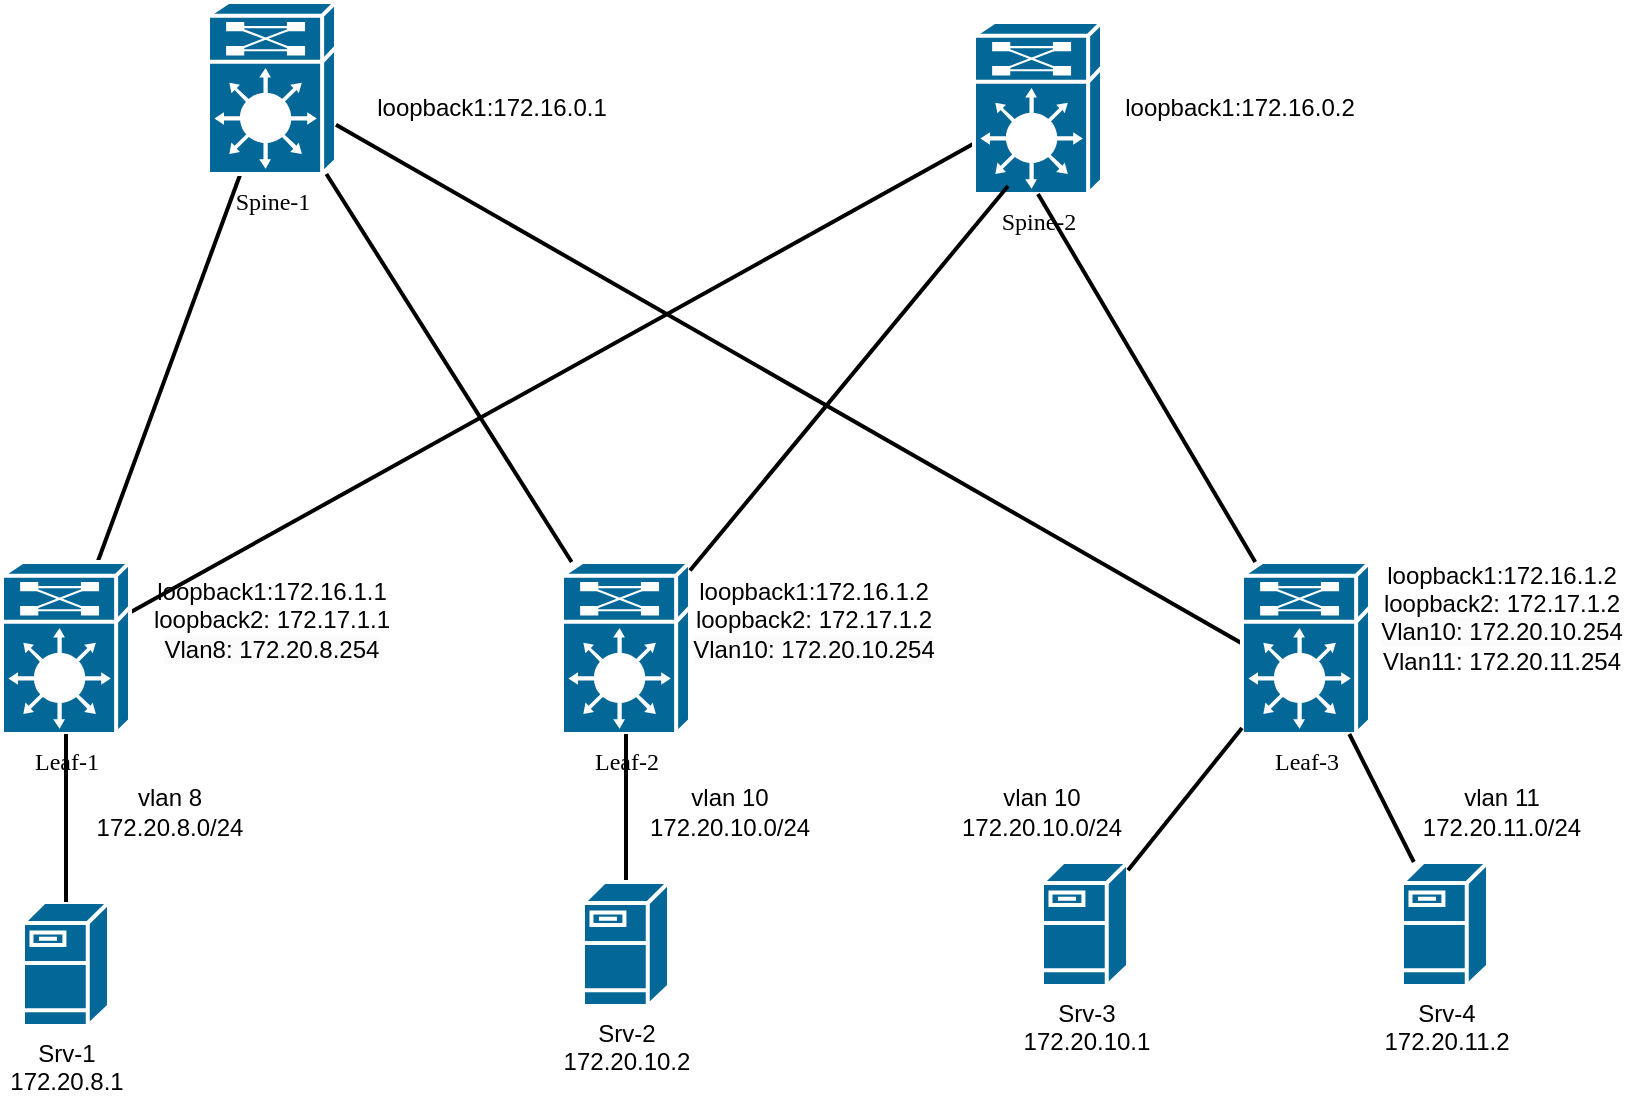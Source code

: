 <mxfile version="25.0.2">
  <diagram name="Page-1" id="c37626ed-c26b-45fb-9056-f9ebc6bb27b6">
    <mxGraphModel dx="1416" dy="946" grid="1" gridSize="10" guides="1" tooltips="1" connect="1" arrows="1" fold="1" page="1" pageScale="1" pageWidth="1100" pageHeight="850" background="none" math="0" shadow="0">
      <root>
        <mxCell id="0" />
        <mxCell id="1" parent="0" />
        <mxCell id="1c7a67bf8fd3230f-37" style="edgeStyle=none;html=1;labelBackgroundColor=none;startFill=0;endArrow=none;endFill=0;strokeWidth=2;fontFamily=Verdana;fontSize=12;" parent="1" source="1c7a67bf8fd3230f-1" target="1c7a67bf8fd3230f-5" edge="1">
          <mxGeometry relative="1" as="geometry" />
        </mxCell>
        <mxCell id="1c7a67bf8fd3230f-1" value="Spine-1" style="shape=mxgraph.cisco.misc.route_switch_processor;html=1;dashed=0;fillColor=#036897;strokeColor=#ffffff;strokeWidth=2;verticalLabelPosition=bottom;verticalAlign=top;rounded=1;shadow=0;comic=0;fontFamily=Verdana;fontSize=12;" parent="1" vertex="1">
          <mxGeometry x="683" y="260" width="64" height="86" as="geometry" />
        </mxCell>
        <mxCell id="1c7a67bf8fd3230f-38" style="edgeStyle=none;html=1;labelBackgroundColor=none;startFill=0;endArrow=none;endFill=0;strokeWidth=2;fontFamily=Verdana;fontSize=12;" parent="1" source="1c7a67bf8fd3230f-2" target="1c7a67bf8fd3230f-5" edge="1">
          <mxGeometry relative="1" as="geometry" />
        </mxCell>
        <mxCell id="1c7a67bf8fd3230f-2" value="Spine-2" style="shape=mxgraph.cisco.misc.route_switch_processor;html=1;dashed=0;fillColor=#036897;strokeColor=#ffffff;strokeWidth=2;verticalLabelPosition=bottom;verticalAlign=top;rounded=1;shadow=0;comic=0;fontFamily=Verdana;fontSize=12;" parent="1" vertex="1">
          <mxGeometry x="1066" y="270" width="64" height="86" as="geometry" />
        </mxCell>
        <mxCell id="1c7a67bf8fd3230f-39" style="edgeStyle=none;html=1;labelBackgroundColor=none;startFill=0;endArrow=none;endFill=0;strokeWidth=2;fontFamily=Verdana;fontSize=12;" parent="1" source="1c7a67bf8fd3230f-3" target="1c7a67bf8fd3230f-1" edge="1">
          <mxGeometry relative="1" as="geometry" />
        </mxCell>
        <mxCell id="1c7a67bf8fd3230f-3" value="Leaf-2" style="shape=mxgraph.cisco.misc.route_switch_processor;html=1;dashed=0;fillColor=#036897;strokeColor=#ffffff;strokeWidth=2;verticalLabelPosition=bottom;verticalAlign=top;rounded=1;shadow=0;comic=0;fontFamily=Verdana;fontSize=12;" parent="1" vertex="1">
          <mxGeometry x="860" y="540" width="64" height="86" as="geometry" />
        </mxCell>
        <mxCell id="1c7a67bf8fd3230f-40" style="edgeStyle=none;html=1;labelBackgroundColor=none;startFill=0;endArrow=none;endFill=0;strokeWidth=2;fontFamily=Verdana;fontSize=12;exitX=0.609;exitY=0.733;exitDx=0;exitDy=0;exitPerimeter=0;" parent="1" source="1c7a67bf8fd3230f-4" target="1c7a67bf8fd3230f-1" edge="1">
          <mxGeometry relative="1" as="geometry" />
        </mxCell>
        <mxCell id="1c7a67bf8fd3230f-4" value="Leaf-3" style="shape=mxgraph.cisco.misc.route_switch_processor;html=1;dashed=0;fillColor=#036897;strokeColor=#ffffff;strokeWidth=2;verticalLabelPosition=bottom;verticalAlign=top;rounded=1;shadow=0;comic=0;fontFamily=Verdana;fontSize=12;" parent="1" vertex="1">
          <mxGeometry x="1200" y="540" width="64" height="86" as="geometry" />
        </mxCell>
        <mxCell id="1c7a67bf8fd3230f-41" style="edgeStyle=none;html=1;labelBackgroundColor=none;startFill=0;endArrow=none;endFill=0;strokeWidth=2;fontFamily=Verdana;fontSize=12;exitX=0.266;exitY=0.953;exitDx=0;exitDy=0;exitPerimeter=0;" parent="1" source="1c7a67bf8fd3230f-2" target="1c7a67bf8fd3230f-3" edge="1">
          <mxGeometry relative="1" as="geometry">
            <mxPoint x="940" y="540" as="targetPoint" />
          </mxGeometry>
        </mxCell>
        <mxCell id="1c7a67bf8fd3230f-5" value="Leaf-1" style="shape=mxgraph.cisco.misc.route_switch_processor;html=1;dashed=0;fillColor=#036897;strokeColor=#ffffff;strokeWidth=2;verticalLabelPosition=bottom;verticalAlign=top;rounded=1;shadow=0;comic=0;fontFamily=Verdana;fontSize=12;" parent="1" vertex="1">
          <mxGeometry x="580" y="540" width="64" height="86" as="geometry" />
        </mxCell>
        <mxCell id="1c7a67bf8fd3230f-42" style="edgeStyle=none;html=1;labelBackgroundColor=none;startFill=0;endArrow=none;endFill=0;strokeWidth=2;fontFamily=Verdana;fontSize=12;exitX=0.5;exitY=1;exitDx=0;exitDy=0;exitPerimeter=0;" parent="1" source="1c7a67bf8fd3230f-2" target="1c7a67bf8fd3230f-4" edge="1">
          <mxGeometry relative="1" as="geometry">
            <mxPoint x="1372" y="519" as="targetPoint" />
          </mxGeometry>
        </mxCell>
        <mxCell id="ajIyB0o3xUS5sGVv7tBJ-5" value="Srv-1&lt;div&gt;&lt;span style=&quot;text-wrap: wrap;&quot;&gt;172.20.8.1&lt;/span&gt;&lt;br&gt;&lt;/div&gt;" style="shape=mxgraph.cisco.servers.fileserver;sketch=0;html=1;pointerEvents=1;dashed=0;fillColor=#036897;strokeColor=#ffffff;strokeWidth=2;verticalLabelPosition=bottom;verticalAlign=top;align=center;outlineConnect=0;rounded=1;" parent="1" vertex="1">
          <mxGeometry x="590.5" y="710" width="43" height="62" as="geometry" />
        </mxCell>
        <mxCell id="ajIyB0o3xUS5sGVv7tBJ-7" style="edgeStyle=none;html=1;labelBackgroundColor=none;startFill=0;endArrow=none;endFill=0;strokeWidth=2;fontFamily=Verdana;fontSize=12;exitX=0.5;exitY=1;exitDx=0;exitDy=0;exitPerimeter=0;entryX=0.5;entryY=0;entryDx=0;entryDy=0;entryPerimeter=0;" parent="1" source="1c7a67bf8fd3230f-5" target="ajIyB0o3xUS5sGVv7tBJ-5" edge="1">
          <mxGeometry relative="1" as="geometry">
            <mxPoint x="1036" y="360" as="sourcePoint" />
            <mxPoint x="620" y="750" as="targetPoint" />
          </mxGeometry>
        </mxCell>
        <mxCell id="ajIyB0o3xUS5sGVv7tBJ-13" value="" style="rounded=1;orthogonalLoop=1;jettySize=auto;html=1;strokeWidth=2;curved=0;endArrow=none;endFill=0;" parent="1" source="ajIyB0o3xUS5sGVv7tBJ-12" target="1c7a67bf8fd3230f-3" edge="1">
          <mxGeometry relative="1" as="geometry" />
        </mxCell>
        <mxCell id="ajIyB0o3xUS5sGVv7tBJ-12" value="Srv-2&lt;div&gt;&lt;span style=&quot;text-wrap: wrap;&quot;&gt;172.20.10.2&lt;/span&gt;&lt;br&gt;&lt;/div&gt;" style="shape=mxgraph.cisco.servers.fileserver;sketch=0;html=1;pointerEvents=1;dashed=0;fillColor=#036897;strokeColor=#ffffff;strokeWidth=2;verticalLabelPosition=bottom;verticalAlign=top;align=center;outlineConnect=0;rounded=1;" parent="1" vertex="1">
          <mxGeometry x="870.5" y="700" width="43" height="62" as="geometry" />
        </mxCell>
        <mxCell id="ajIyB0o3xUS5sGVv7tBJ-14" value="Srv-3&lt;div&gt;&lt;span style=&quot;text-wrap: wrap;&quot;&gt;172.20.10.1&lt;/span&gt;&lt;br&gt;&lt;/div&gt;" style="shape=mxgraph.cisco.servers.fileserver;sketch=0;html=1;pointerEvents=1;dashed=0;fillColor=#036897;strokeColor=#ffffff;strokeWidth=2;verticalLabelPosition=bottom;verticalAlign=top;align=center;outlineConnect=0;rounded=1;" parent="1" vertex="1">
          <mxGeometry x="1100" y="690" width="43" height="62" as="geometry" />
        </mxCell>
        <mxCell id="ajIyB0o3xUS5sGVv7tBJ-15" value="Srv-4&lt;div&gt;&lt;span style=&quot;text-wrap: wrap;&quot;&gt;172.20.11.2&lt;/span&gt;&lt;br&gt;&lt;/div&gt;" style="shape=mxgraph.cisco.servers.fileserver;sketch=0;html=1;pointerEvents=1;dashed=0;fillColor=#036897;strokeColor=#ffffff;strokeWidth=2;verticalLabelPosition=bottom;verticalAlign=top;align=center;outlineConnect=0;rounded=1;" parent="1" vertex="1">
          <mxGeometry x="1280" y="690" width="43" height="62" as="geometry" />
        </mxCell>
        <mxCell id="ajIyB0o3xUS5sGVv7tBJ-18" value="" style="endArrow=none;html=1;rounded=1;strokeWidth=2;" parent="1" source="1c7a67bf8fd3230f-4" target="ajIyB0o3xUS5sGVv7tBJ-15" edge="1">
          <mxGeometry width="50" height="50" relative="1" as="geometry">
            <mxPoint x="1240" y="608" as="sourcePoint" />
            <mxPoint x="1290" y="558" as="targetPoint" />
          </mxGeometry>
        </mxCell>
        <mxCell id="ajIyB0o3xUS5sGVv7tBJ-19" value="" style="endArrow=none;html=1;rounded=1;strokeWidth=2;" parent="1" source="ajIyB0o3xUS5sGVv7tBJ-14" target="1c7a67bf8fd3230f-4" edge="1">
          <mxGeometry width="50" height="50" relative="1" as="geometry">
            <mxPoint x="1130" y="700" as="sourcePoint" />
            <mxPoint x="1180" y="650" as="targetPoint" />
          </mxGeometry>
        </mxCell>
        <mxCell id="ajIyB0o3xUS5sGVv7tBJ-22" value="vlan 8&lt;div&gt;172.20.8.0/24&lt;/div&gt;" style="text;html=1;align=center;verticalAlign=middle;whiteSpace=wrap;rounded=1;" parent="1" vertex="1">
          <mxGeometry x="633.5" y="650" width="60" height="30" as="geometry" />
        </mxCell>
        <mxCell id="ajIyB0o3xUS5sGVv7tBJ-23" value="vlan 10&lt;div&gt;172.20.10.0/24&lt;/div&gt;" style="text;html=1;align=center;verticalAlign=middle;whiteSpace=wrap;rounded=1;" parent="1" vertex="1">
          <mxGeometry x="913.5" y="650" width="60" height="30" as="geometry" />
        </mxCell>
        <mxCell id="ajIyB0o3xUS5sGVv7tBJ-24" value="vlan 10&lt;div&gt;172.20.10.0/24&lt;/div&gt;" style="text;html=1;align=center;verticalAlign=middle;whiteSpace=wrap;rounded=1;" parent="1" vertex="1">
          <mxGeometry x="1070" y="650" width="60" height="30" as="geometry" />
        </mxCell>
        <mxCell id="ajIyB0o3xUS5sGVv7tBJ-25" value="vlan 11&lt;div&gt;172.20.11.0/24&lt;/div&gt;" style="text;html=1;align=center;verticalAlign=middle;whiteSpace=wrap;rounded=1;" parent="1" vertex="1">
          <mxGeometry x="1300" y="650" width="60" height="30" as="geometry" />
        </mxCell>
        <mxCell id="ajIyB0o3xUS5sGVv7tBJ-26" value="loopback1:&lt;span style=&quot;background-color: initial;&quot;&gt;172.16.1.1&lt;/span&gt;&lt;div&gt;loopback2: 172.17.1.1&lt;br&gt;&lt;span style=&quot;color: rgb(0, 0, 0); font-family: Helvetica; font-size: 12px; font-style: normal; font-variant-ligatures: normal; font-variant-caps: normal; font-weight: 400; letter-spacing: normal; orphans: 2; text-align: center; text-indent: 0px; text-transform: none; widows: 2; word-spacing: 0px; -webkit-text-stroke-width: 0px; white-space: normal; background-color: rgb(251, 251, 251); text-decoration-thickness: initial; text-decoration-style: initial; text-decoration-color: initial; display: inline !important; float: none;&quot;&gt;Vlan8: 172.20.8.254&lt;/span&gt;&lt;br&gt;&lt;br&gt;&lt;/div&gt;" style="text;html=1;align=center;verticalAlign=middle;whiteSpace=wrap;rounded=1;" parent="1" vertex="1">
          <mxGeometry x="650" y="561" width="130" height="30" as="geometry" />
        </mxCell>
        <mxCell id="ajIyB0o3xUS5sGVv7tBJ-27" value="loopback1:&lt;span style=&quot;background-color: initial;&quot;&gt;172.16.1.2&lt;/span&gt;&lt;div&gt;loopback2: 172.17.1.2&lt;br&gt;&lt;span style=&quot;color: rgb(0, 0, 0); font-family: Helvetica; font-size: 12px; font-style: normal; font-variant-ligatures: normal; font-variant-caps: normal; font-weight: 400; letter-spacing: normal; orphans: 2; text-align: center; text-indent: 0px; text-transform: none; widows: 2; word-spacing: 0px; -webkit-text-stroke-width: 0px; white-space: normal; background-color: rgb(251, 251, 251); text-decoration-thickness: initial; text-decoration-style: initial; text-decoration-color: initial; display: inline !important; float: none;&quot;&gt;Vlan10: 172.20.10.254&lt;/span&gt;&lt;br&gt;&lt;br&gt;&lt;/div&gt;" style="text;html=1;align=center;verticalAlign=middle;whiteSpace=wrap;rounded=1;" parent="1" vertex="1">
          <mxGeometry x="913.5" y="561" width="144" height="30" as="geometry" />
        </mxCell>
        <mxCell id="ajIyB0o3xUS5sGVv7tBJ-28" value="loopback1:&lt;span style=&quot;background-color: initial;&quot;&gt;172.16.1.2&lt;/span&gt;&lt;div&gt;loopback2: 172.17.1.2&lt;br&gt;&lt;span style=&quot;color: rgb(0, 0, 0); font-family: Helvetica; font-size: 12px; font-style: normal; font-variant-ligatures: normal; font-variant-caps: normal; font-weight: 400; letter-spacing: normal; orphans: 2; text-align: center; text-indent: 0px; text-transform: none; widows: 2; word-spacing: 0px; -webkit-text-stroke-width: 0px; white-space: normal; background-color: rgb(251, 251, 251); text-decoration-thickness: initial; text-decoration-style: initial; text-decoration-color: initial; display: inline !important; float: none;&quot;&gt;Vlan10: 172.20.10.254&lt;/span&gt;&lt;/div&gt;&lt;div&gt;Vlan11: 172.20.11.254&lt;br&gt;&lt;br&gt;&lt;/div&gt;" style="text;html=1;align=center;verticalAlign=middle;whiteSpace=wrap;rounded=1;" parent="1" vertex="1">
          <mxGeometry x="1258" y="560" width="144" height="30" as="geometry" />
        </mxCell>
        <mxCell id="ajIyB0o3xUS5sGVv7tBJ-29" value="loopback1:&lt;span style=&quot;background-color: initial;&quot;&gt;172.16.0.1&lt;/span&gt;" style="text;html=1;align=center;verticalAlign=middle;whiteSpace=wrap;rounded=1;" parent="1" vertex="1">
          <mxGeometry x="760" y="298" width="130" height="30" as="geometry" />
        </mxCell>
        <mxCell id="ajIyB0o3xUS5sGVv7tBJ-30" value="loopback1:&lt;span style=&quot;background-color: initial;&quot;&gt;172.16.0.2&lt;/span&gt;" style="text;html=1;align=center;verticalAlign=middle;whiteSpace=wrap;rounded=1;" parent="1" vertex="1">
          <mxGeometry x="1134" y="298" width="130" height="30" as="geometry" />
        </mxCell>
      </root>
    </mxGraphModel>
  </diagram>
</mxfile>
